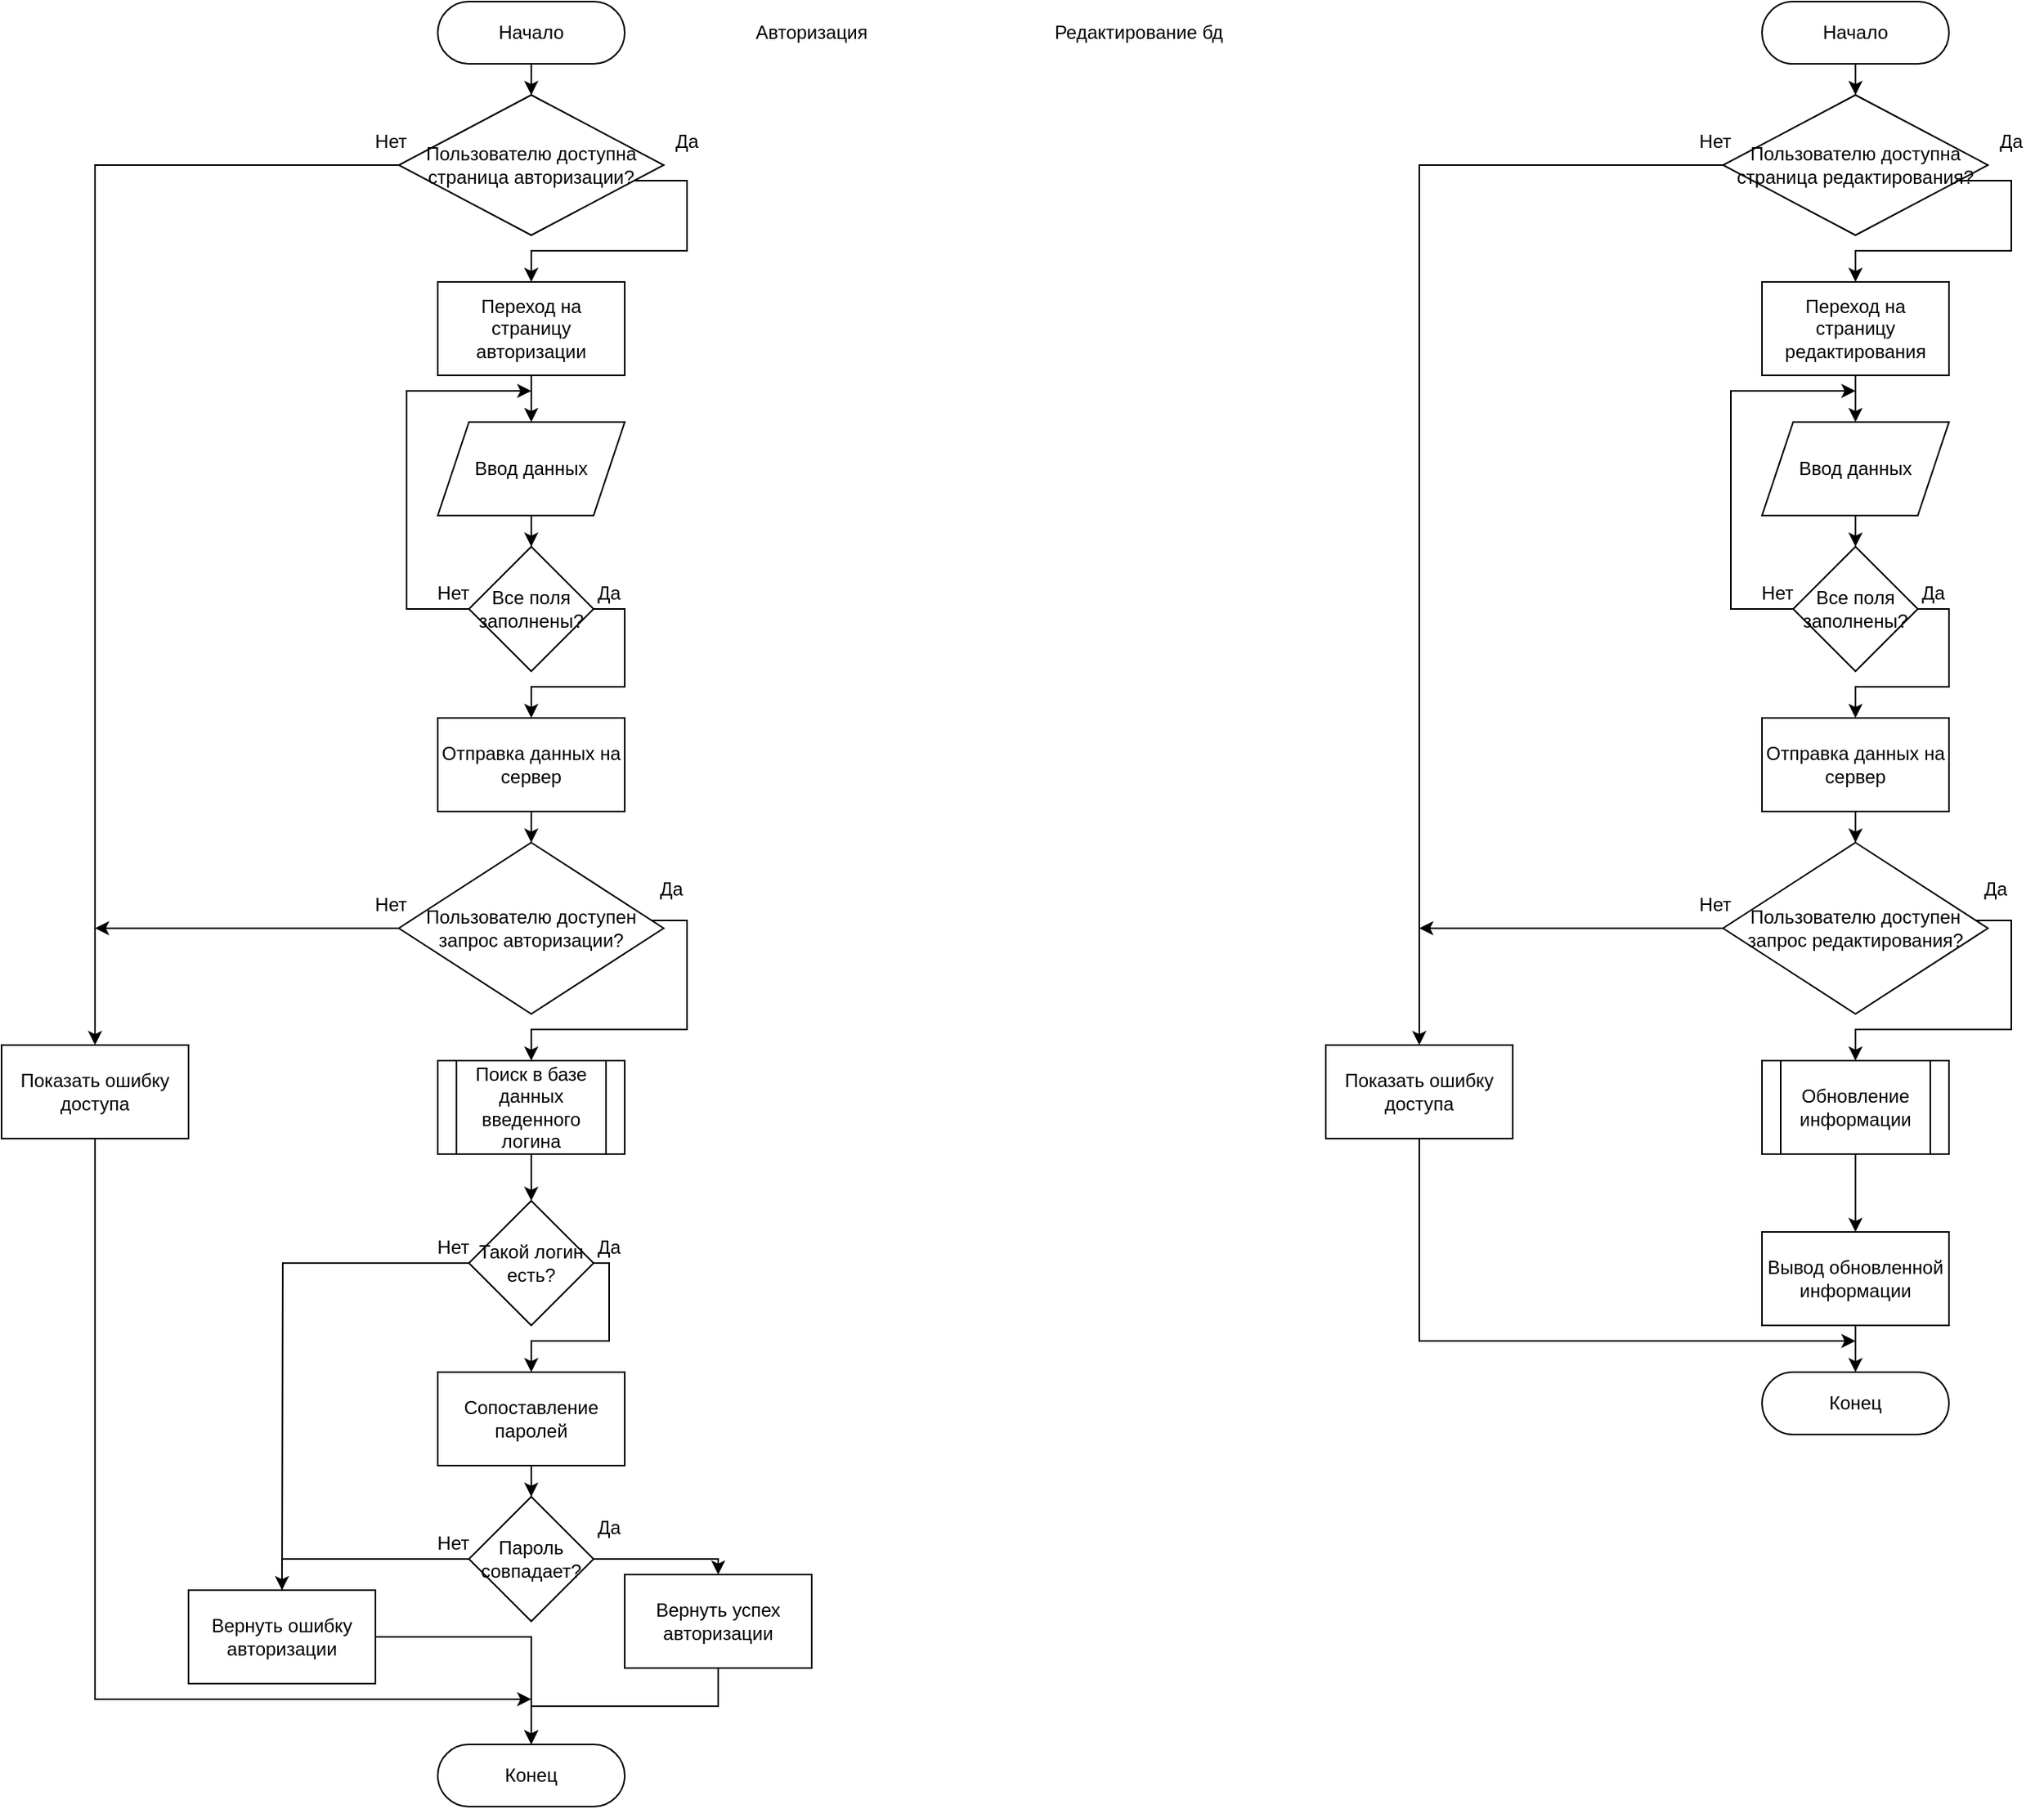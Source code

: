 <mxfile version="14.1.3" type="device"><diagram id="C5RBs43oDa-KdzZeNtuy" name="Page-1"><mxGraphModel dx="1422" dy="764" grid="1" gridSize="10" guides="1" tooltips="1" connect="1" arrows="1" fold="1" page="1" pageScale="1" pageWidth="827" pageHeight="1169" math="0" shadow="0"><root><mxCell id="WIyWlLk6GJQsqaUBKTNV-0"/><mxCell id="WIyWlLk6GJQsqaUBKTNV-1" parent="WIyWlLk6GJQsqaUBKTNV-0"/><mxCell id="ZgQpe7ixYYPCC88FEUPZ-53" style="edgeStyle=orthogonalEdgeStyle;rounded=0;orthogonalLoop=1;jettySize=auto;html=1;entryX=0.5;entryY=0;entryDx=0;entryDy=0;" edge="1" parent="WIyWlLk6GJQsqaUBKTNV-1" source="ZgQpe7ixYYPCC88FEUPZ-0" target="ZgQpe7ixYYPCC88FEUPZ-12"><mxGeometry relative="1" as="geometry"/></mxCell><mxCell id="ZgQpe7ixYYPCC88FEUPZ-0" value="Начало" style="rounded=1;whiteSpace=wrap;html=1;arcSize=50;" vertex="1" parent="WIyWlLk6GJQsqaUBKTNV-1"><mxGeometry x="400" width="120" height="40" as="geometry"/></mxCell><mxCell id="ZgQpe7ixYYPCC88FEUPZ-1" value="Конец" style="rounded=1;whiteSpace=wrap;html=1;arcSize=50;" vertex="1" parent="WIyWlLk6GJQsqaUBKTNV-1"><mxGeometry x="400" y="1119" width="120" height="40" as="geometry"/></mxCell><mxCell id="ZgQpe7ixYYPCC88FEUPZ-17" style="edgeStyle=orthogonalEdgeStyle;rounded=0;orthogonalLoop=1;jettySize=auto;html=1;" edge="1" parent="WIyWlLk6GJQsqaUBKTNV-1" source="ZgQpe7ixYYPCC88FEUPZ-3" target="ZgQpe7ixYYPCC88FEUPZ-4"><mxGeometry relative="1" as="geometry"/></mxCell><mxCell id="ZgQpe7ixYYPCC88FEUPZ-3" value="Переход на страницу авторизации" style="rounded=0;whiteSpace=wrap;html=1;" vertex="1" parent="WIyWlLk6GJQsqaUBKTNV-1"><mxGeometry x="400" y="180" width="120" height="60" as="geometry"/></mxCell><mxCell id="ZgQpe7ixYYPCC88FEUPZ-18" style="edgeStyle=orthogonalEdgeStyle;rounded=0;orthogonalLoop=1;jettySize=auto;html=1;entryX=0.5;entryY=0;entryDx=0;entryDy=0;" edge="1" parent="WIyWlLk6GJQsqaUBKTNV-1" source="ZgQpe7ixYYPCC88FEUPZ-4" target="ZgQpe7ixYYPCC88FEUPZ-5"><mxGeometry relative="1" as="geometry"/></mxCell><mxCell id="ZgQpe7ixYYPCC88FEUPZ-4" value="Ввод данных" style="shape=parallelogram;perimeter=parallelogramPerimeter;whiteSpace=wrap;html=1;fixedSize=1;" vertex="1" parent="WIyWlLk6GJQsqaUBKTNV-1"><mxGeometry x="400" y="270" width="120" height="60" as="geometry"/></mxCell><mxCell id="ZgQpe7ixYYPCC88FEUPZ-21" style="edgeStyle=orthogonalEdgeStyle;rounded=0;orthogonalLoop=1;jettySize=auto;html=1;" edge="1" parent="WIyWlLk6GJQsqaUBKTNV-1" source="ZgQpe7ixYYPCC88FEUPZ-5"><mxGeometry relative="1" as="geometry"><mxPoint x="460" y="250" as="targetPoint"/><Array as="points"><mxPoint x="380" y="390"/><mxPoint x="380" y="250"/></Array></mxGeometry></mxCell><mxCell id="ZgQpe7ixYYPCC88FEUPZ-22" style="edgeStyle=orthogonalEdgeStyle;rounded=0;orthogonalLoop=1;jettySize=auto;html=1;entryX=0.5;entryY=0;entryDx=0;entryDy=0;" edge="1" parent="WIyWlLk6GJQsqaUBKTNV-1" source="ZgQpe7ixYYPCC88FEUPZ-5" target="ZgQpe7ixYYPCC88FEUPZ-6"><mxGeometry relative="1" as="geometry"><Array as="points"><mxPoint x="520" y="390"/><mxPoint x="520" y="440"/><mxPoint x="460" y="440"/></Array></mxGeometry></mxCell><mxCell id="ZgQpe7ixYYPCC88FEUPZ-5" value="Все поля заполнены?" style="rhombus;whiteSpace=wrap;html=1;" vertex="1" parent="WIyWlLk6GJQsqaUBKTNV-1"><mxGeometry x="420" y="350" width="80" height="80" as="geometry"/></mxCell><mxCell id="ZgQpe7ixYYPCC88FEUPZ-29" style="edgeStyle=orthogonalEdgeStyle;rounded=0;orthogonalLoop=1;jettySize=auto;html=1;entryX=0.5;entryY=0;entryDx=0;entryDy=0;" edge="1" parent="WIyWlLk6GJQsqaUBKTNV-1" source="ZgQpe7ixYYPCC88FEUPZ-6" target="ZgQpe7ixYYPCC88FEUPZ-28"><mxGeometry relative="1" as="geometry"/></mxCell><mxCell id="ZgQpe7ixYYPCC88FEUPZ-6" value="Отправка данных на сервер" style="rounded=0;whiteSpace=wrap;html=1;" vertex="1" parent="WIyWlLk6GJQsqaUBKTNV-1"><mxGeometry x="400" y="460" width="120" height="60" as="geometry"/></mxCell><mxCell id="ZgQpe7ixYYPCC88FEUPZ-35" style="edgeStyle=orthogonalEdgeStyle;rounded=0;orthogonalLoop=1;jettySize=auto;html=1;" edge="1" parent="WIyWlLk6GJQsqaUBKTNV-1" source="ZgQpe7ixYYPCC88FEUPZ-8" target="ZgQpe7ixYYPCC88FEUPZ-34"><mxGeometry relative="1" as="geometry"/></mxCell><mxCell id="ZgQpe7ixYYPCC88FEUPZ-8" value="Поиск в базе данных введенного логина" style="shape=process;whiteSpace=wrap;html=1;backgroundOutline=1;" vertex="1" parent="WIyWlLk6GJQsqaUBKTNV-1"><mxGeometry x="400" y="680" width="120" height="60" as="geometry"/></mxCell><mxCell id="ZgQpe7ixYYPCC88FEUPZ-46" style="edgeStyle=orthogonalEdgeStyle;rounded=0;orthogonalLoop=1;jettySize=auto;html=1;entryX=0.5;entryY=0;entryDx=0;entryDy=0;" edge="1" parent="WIyWlLk6GJQsqaUBKTNV-1" source="ZgQpe7ixYYPCC88FEUPZ-9" target="ZgQpe7ixYYPCC88FEUPZ-40"><mxGeometry relative="1" as="geometry"/></mxCell><mxCell id="ZgQpe7ixYYPCC88FEUPZ-9" value="Сопоставление паролей" style="rounded=0;whiteSpace=wrap;html=1;" vertex="1" parent="WIyWlLk6GJQsqaUBKTNV-1"><mxGeometry x="400" y="880" width="120" height="60" as="geometry"/></mxCell><mxCell id="ZgQpe7ixYYPCC88FEUPZ-50" style="edgeStyle=orthogonalEdgeStyle;rounded=0;orthogonalLoop=1;jettySize=auto;html=1;entryX=0.5;entryY=0;entryDx=0;entryDy=0;" edge="1" parent="WIyWlLk6GJQsqaUBKTNV-1" source="ZgQpe7ixYYPCC88FEUPZ-10" target="ZgQpe7ixYYPCC88FEUPZ-1"><mxGeometry relative="1" as="geometry"><mxPoint x="460" y="1110" as="targetPoint"/></mxGeometry></mxCell><mxCell id="ZgQpe7ixYYPCC88FEUPZ-10" value="Вернуть успех авторизации" style="rounded=0;whiteSpace=wrap;html=1;" vertex="1" parent="WIyWlLk6GJQsqaUBKTNV-1"><mxGeometry x="520" y="1010" width="120" height="60" as="geometry"/></mxCell><mxCell id="ZgQpe7ixYYPCC88FEUPZ-16" style="edgeStyle=orthogonalEdgeStyle;rounded=0;orthogonalLoop=1;jettySize=auto;html=1;entryX=0.5;entryY=0;entryDx=0;entryDy=0;" edge="1" parent="WIyWlLk6GJQsqaUBKTNV-1" source="ZgQpe7ixYYPCC88FEUPZ-12" target="ZgQpe7ixYYPCC88FEUPZ-3"><mxGeometry relative="1" as="geometry"><Array as="points"><mxPoint x="560" y="115"/><mxPoint x="560" y="160"/><mxPoint x="460" y="160"/></Array></mxGeometry></mxCell><mxCell id="ZgQpe7ixYYPCC88FEUPZ-23" style="edgeStyle=orthogonalEdgeStyle;rounded=0;orthogonalLoop=1;jettySize=auto;html=1;entryX=0.5;entryY=0;entryDx=0;entryDy=0;" edge="1" parent="WIyWlLk6GJQsqaUBKTNV-1" source="ZgQpe7ixYYPCC88FEUPZ-12" target="ZgQpe7ixYYPCC88FEUPZ-15"><mxGeometry relative="1" as="geometry"/></mxCell><mxCell id="ZgQpe7ixYYPCC88FEUPZ-12" value="Пользователю доступна страница авторизации?" style="rhombus;whiteSpace=wrap;html=1;" vertex="1" parent="WIyWlLk6GJQsqaUBKTNV-1"><mxGeometry x="375" y="60" width="170" height="90" as="geometry"/></mxCell><mxCell id="ZgQpe7ixYYPCC88FEUPZ-13" value="Да" style="text;html=1;strokeColor=none;fillColor=none;align=center;verticalAlign=middle;whiteSpace=wrap;rounded=0;" vertex="1" parent="WIyWlLk6GJQsqaUBKTNV-1"><mxGeometry x="540" y="80" width="40" height="20" as="geometry"/></mxCell><mxCell id="ZgQpe7ixYYPCC88FEUPZ-14" value="Нет" style="text;html=1;strokeColor=none;fillColor=none;align=center;verticalAlign=middle;whiteSpace=wrap;rounded=0;" vertex="1" parent="WIyWlLk6GJQsqaUBKTNV-1"><mxGeometry x="350" y="80" width="40" height="20" as="geometry"/></mxCell><mxCell id="ZgQpe7ixYYPCC88FEUPZ-52" style="edgeStyle=orthogonalEdgeStyle;rounded=0;orthogonalLoop=1;jettySize=auto;html=1;" edge="1" parent="WIyWlLk6GJQsqaUBKTNV-1" source="ZgQpe7ixYYPCC88FEUPZ-15"><mxGeometry relative="1" as="geometry"><mxPoint x="460" y="1090" as="targetPoint"/><Array as="points"><mxPoint x="180" y="1090"/></Array></mxGeometry></mxCell><mxCell id="ZgQpe7ixYYPCC88FEUPZ-15" value="Показать ошибку доступа" style="rounded=0;whiteSpace=wrap;html=1;" vertex="1" parent="WIyWlLk6GJQsqaUBKTNV-1"><mxGeometry x="120" y="670" width="120" height="60" as="geometry"/></mxCell><mxCell id="ZgQpe7ixYYPCC88FEUPZ-19" value="Да" style="text;html=1;strokeColor=none;fillColor=none;align=center;verticalAlign=middle;whiteSpace=wrap;rounded=0;" vertex="1" parent="WIyWlLk6GJQsqaUBKTNV-1"><mxGeometry x="490" y="370" width="40" height="20" as="geometry"/></mxCell><mxCell id="ZgQpe7ixYYPCC88FEUPZ-20" value="Нет" style="text;html=1;strokeColor=none;fillColor=none;align=center;verticalAlign=middle;whiteSpace=wrap;rounded=0;" vertex="1" parent="WIyWlLk6GJQsqaUBKTNV-1"><mxGeometry x="390" y="370" width="40" height="20" as="geometry"/></mxCell><mxCell id="ZgQpe7ixYYPCC88FEUPZ-30" style="edgeStyle=orthogonalEdgeStyle;rounded=0;orthogonalLoop=1;jettySize=auto;html=1;" edge="1" parent="WIyWlLk6GJQsqaUBKTNV-1" source="ZgQpe7ixYYPCC88FEUPZ-28"><mxGeometry relative="1" as="geometry"><mxPoint x="180" y="595" as="targetPoint"/><Array as="points"><mxPoint x="180" y="595"/></Array></mxGeometry></mxCell><mxCell id="ZgQpe7ixYYPCC88FEUPZ-33" style="edgeStyle=orthogonalEdgeStyle;rounded=0;orthogonalLoop=1;jettySize=auto;html=1;" edge="1" parent="WIyWlLk6GJQsqaUBKTNV-1" source="ZgQpe7ixYYPCC88FEUPZ-28" target="ZgQpe7ixYYPCC88FEUPZ-8"><mxGeometry relative="1" as="geometry"><Array as="points"><mxPoint x="560" y="590"/><mxPoint x="560" y="660"/><mxPoint x="460" y="660"/></Array></mxGeometry></mxCell><mxCell id="ZgQpe7ixYYPCC88FEUPZ-28" value="Пользователю доступен запрос авторизации?" style="rhombus;whiteSpace=wrap;html=1;" vertex="1" parent="WIyWlLk6GJQsqaUBKTNV-1"><mxGeometry x="375" y="540" width="170" height="110" as="geometry"/></mxCell><mxCell id="ZgQpe7ixYYPCC88FEUPZ-31" value="Нет" style="text;html=1;strokeColor=none;fillColor=none;align=center;verticalAlign=middle;whiteSpace=wrap;rounded=0;" vertex="1" parent="WIyWlLk6GJQsqaUBKTNV-1"><mxGeometry x="350" y="570" width="40" height="20" as="geometry"/></mxCell><mxCell id="ZgQpe7ixYYPCC88FEUPZ-32" value="Да" style="text;html=1;strokeColor=none;fillColor=none;align=center;verticalAlign=middle;whiteSpace=wrap;rounded=0;" vertex="1" parent="WIyWlLk6GJQsqaUBKTNV-1"><mxGeometry x="530" y="560" width="40" height="20" as="geometry"/></mxCell><mxCell id="ZgQpe7ixYYPCC88FEUPZ-39" style="edgeStyle=orthogonalEdgeStyle;rounded=0;orthogonalLoop=1;jettySize=auto;html=1;entryX=0.5;entryY=0;entryDx=0;entryDy=0;" edge="1" parent="WIyWlLk6GJQsqaUBKTNV-1" source="ZgQpe7ixYYPCC88FEUPZ-34" target="ZgQpe7ixYYPCC88FEUPZ-9"><mxGeometry relative="1" as="geometry"><Array as="points"><mxPoint x="510" y="810"/><mxPoint x="510" y="860"/><mxPoint x="460" y="860"/></Array></mxGeometry></mxCell><mxCell id="ZgQpe7ixYYPCC88FEUPZ-44" style="edgeStyle=orthogonalEdgeStyle;rounded=0;orthogonalLoop=1;jettySize=auto;html=1;" edge="1" parent="WIyWlLk6GJQsqaUBKTNV-1" source="ZgQpe7ixYYPCC88FEUPZ-34"><mxGeometry relative="1" as="geometry"><mxPoint x="300" y="1030" as="targetPoint"/></mxGeometry></mxCell><mxCell id="ZgQpe7ixYYPCC88FEUPZ-34" value="Такой логин есть?" style="rhombus;whiteSpace=wrap;html=1;" vertex="1" parent="WIyWlLk6GJQsqaUBKTNV-1"><mxGeometry x="420" y="770" width="80" height="80" as="geometry"/></mxCell><mxCell id="ZgQpe7ixYYPCC88FEUPZ-36" value="Да" style="text;html=1;strokeColor=none;fillColor=none;align=center;verticalAlign=middle;whiteSpace=wrap;rounded=0;" vertex="1" parent="WIyWlLk6GJQsqaUBKTNV-1"><mxGeometry x="490" y="790" width="40" height="20" as="geometry"/></mxCell><mxCell id="ZgQpe7ixYYPCC88FEUPZ-37" value="Нет" style="text;html=1;strokeColor=none;fillColor=none;align=center;verticalAlign=middle;whiteSpace=wrap;rounded=0;" vertex="1" parent="WIyWlLk6GJQsqaUBKTNV-1"><mxGeometry x="390" y="790" width="40" height="20" as="geometry"/></mxCell><mxCell id="ZgQpe7ixYYPCC88FEUPZ-51" style="edgeStyle=orthogonalEdgeStyle;rounded=0;orthogonalLoop=1;jettySize=auto;html=1;entryX=0.5;entryY=0;entryDx=0;entryDy=0;" edge="1" parent="WIyWlLk6GJQsqaUBKTNV-1" source="ZgQpe7ixYYPCC88FEUPZ-38" target="ZgQpe7ixYYPCC88FEUPZ-1"><mxGeometry relative="1" as="geometry"><Array as="points"><mxPoint x="460" y="1050"/></Array></mxGeometry></mxCell><mxCell id="ZgQpe7ixYYPCC88FEUPZ-38" value="Вернуть ошибку авторизации" style="rounded=0;whiteSpace=wrap;html=1;" vertex="1" parent="WIyWlLk6GJQsqaUBKTNV-1"><mxGeometry x="240" y="1020" width="120" height="60" as="geometry"/></mxCell><mxCell id="ZgQpe7ixYYPCC88FEUPZ-43" style="edgeStyle=orthogonalEdgeStyle;rounded=0;orthogonalLoop=1;jettySize=auto;html=1;entryX=0.5;entryY=0;entryDx=0;entryDy=0;" edge="1" parent="WIyWlLk6GJQsqaUBKTNV-1" source="ZgQpe7ixYYPCC88FEUPZ-40" target="ZgQpe7ixYYPCC88FEUPZ-38"><mxGeometry relative="1" as="geometry"/></mxCell><mxCell id="ZgQpe7ixYYPCC88FEUPZ-49" style="edgeStyle=orthogonalEdgeStyle;rounded=0;orthogonalLoop=1;jettySize=auto;html=1;" edge="1" parent="WIyWlLk6GJQsqaUBKTNV-1" source="ZgQpe7ixYYPCC88FEUPZ-40" target="ZgQpe7ixYYPCC88FEUPZ-10"><mxGeometry relative="1" as="geometry"><Array as="points"><mxPoint x="580" y="1000"/></Array></mxGeometry></mxCell><mxCell id="ZgQpe7ixYYPCC88FEUPZ-40" value="Пароль совпадает?" style="rhombus;whiteSpace=wrap;html=1;" vertex="1" parent="WIyWlLk6GJQsqaUBKTNV-1"><mxGeometry x="420" y="960" width="80" height="80" as="geometry"/></mxCell><mxCell id="ZgQpe7ixYYPCC88FEUPZ-41" value="Да" style="text;html=1;strokeColor=none;fillColor=none;align=center;verticalAlign=middle;whiteSpace=wrap;rounded=0;" vertex="1" parent="WIyWlLk6GJQsqaUBKTNV-1"><mxGeometry x="490" y="970" width="40" height="20" as="geometry"/></mxCell><mxCell id="ZgQpe7ixYYPCC88FEUPZ-42" value="Нет" style="text;html=1;strokeColor=none;fillColor=none;align=center;verticalAlign=middle;whiteSpace=wrap;rounded=0;" vertex="1" parent="WIyWlLk6GJQsqaUBKTNV-1"><mxGeometry x="390" y="980" width="40" height="20" as="geometry"/></mxCell><mxCell id="ZgQpe7ixYYPCC88FEUPZ-54" style="edgeStyle=orthogonalEdgeStyle;rounded=0;orthogonalLoop=1;jettySize=auto;html=1;entryX=0.5;entryY=0;entryDx=0;entryDy=0;" edge="1" parent="WIyWlLk6GJQsqaUBKTNV-1" source="ZgQpe7ixYYPCC88FEUPZ-55" target="ZgQpe7ixYYPCC88FEUPZ-74"><mxGeometry relative="1" as="geometry"/></mxCell><mxCell id="ZgQpe7ixYYPCC88FEUPZ-55" value="Начало" style="rounded=1;whiteSpace=wrap;html=1;arcSize=50;" vertex="1" parent="WIyWlLk6GJQsqaUBKTNV-1"><mxGeometry x="1250" width="120" height="40" as="geometry"/></mxCell><mxCell id="ZgQpe7ixYYPCC88FEUPZ-56" value="Конец" style="rounded=1;whiteSpace=wrap;html=1;arcSize=50;" vertex="1" parent="WIyWlLk6GJQsqaUBKTNV-1"><mxGeometry x="1250" y="880" width="120" height="40" as="geometry"/></mxCell><mxCell id="ZgQpe7ixYYPCC88FEUPZ-57" style="edgeStyle=orthogonalEdgeStyle;rounded=0;orthogonalLoop=1;jettySize=auto;html=1;" edge="1" parent="WIyWlLk6GJQsqaUBKTNV-1" source="ZgQpe7ixYYPCC88FEUPZ-58" target="ZgQpe7ixYYPCC88FEUPZ-60"><mxGeometry relative="1" as="geometry"/></mxCell><mxCell id="ZgQpe7ixYYPCC88FEUPZ-58" value="Переход на страницу редактирования" style="rounded=0;whiteSpace=wrap;html=1;" vertex="1" parent="WIyWlLk6GJQsqaUBKTNV-1"><mxGeometry x="1250" y="180" width="120" height="60" as="geometry"/></mxCell><mxCell id="ZgQpe7ixYYPCC88FEUPZ-59" style="edgeStyle=orthogonalEdgeStyle;rounded=0;orthogonalLoop=1;jettySize=auto;html=1;entryX=0.5;entryY=0;entryDx=0;entryDy=0;" edge="1" parent="WIyWlLk6GJQsqaUBKTNV-1" source="ZgQpe7ixYYPCC88FEUPZ-60" target="ZgQpe7ixYYPCC88FEUPZ-63"><mxGeometry relative="1" as="geometry"/></mxCell><mxCell id="ZgQpe7ixYYPCC88FEUPZ-60" value="Ввод данных" style="shape=parallelogram;perimeter=parallelogramPerimeter;whiteSpace=wrap;html=1;fixedSize=1;" vertex="1" parent="WIyWlLk6GJQsqaUBKTNV-1"><mxGeometry x="1250" y="270" width="120" height="60" as="geometry"/></mxCell><mxCell id="ZgQpe7ixYYPCC88FEUPZ-61" style="edgeStyle=orthogonalEdgeStyle;rounded=0;orthogonalLoop=1;jettySize=auto;html=1;" edge="1" parent="WIyWlLk6GJQsqaUBKTNV-1" source="ZgQpe7ixYYPCC88FEUPZ-63"><mxGeometry relative="1" as="geometry"><mxPoint x="1310" y="250" as="targetPoint"/><Array as="points"><mxPoint x="1230" y="390"/><mxPoint x="1230" y="250"/></Array></mxGeometry></mxCell><mxCell id="ZgQpe7ixYYPCC88FEUPZ-62" style="edgeStyle=orthogonalEdgeStyle;rounded=0;orthogonalLoop=1;jettySize=auto;html=1;entryX=0.5;entryY=0;entryDx=0;entryDy=0;" edge="1" parent="WIyWlLk6GJQsqaUBKTNV-1" source="ZgQpe7ixYYPCC88FEUPZ-63" target="ZgQpe7ixYYPCC88FEUPZ-65"><mxGeometry relative="1" as="geometry"><Array as="points"><mxPoint x="1370" y="390"/><mxPoint x="1370" y="440"/><mxPoint x="1310" y="440"/></Array></mxGeometry></mxCell><mxCell id="ZgQpe7ixYYPCC88FEUPZ-63" value="Все поля заполнены?" style="rhombus;whiteSpace=wrap;html=1;" vertex="1" parent="WIyWlLk6GJQsqaUBKTNV-1"><mxGeometry x="1270" y="350" width="80" height="80" as="geometry"/></mxCell><mxCell id="ZgQpe7ixYYPCC88FEUPZ-64" style="edgeStyle=orthogonalEdgeStyle;rounded=0;orthogonalLoop=1;jettySize=auto;html=1;entryX=0.5;entryY=0;entryDx=0;entryDy=0;" edge="1" parent="WIyWlLk6GJQsqaUBKTNV-1" source="ZgQpe7ixYYPCC88FEUPZ-65" target="ZgQpe7ixYYPCC88FEUPZ-83"><mxGeometry relative="1" as="geometry"/></mxCell><mxCell id="ZgQpe7ixYYPCC88FEUPZ-65" value="Отправка данных на сервер" style="rounded=0;whiteSpace=wrap;html=1;" vertex="1" parent="WIyWlLk6GJQsqaUBKTNV-1"><mxGeometry x="1250" y="460" width="120" height="60" as="geometry"/></mxCell><mxCell id="ZgQpe7ixYYPCC88FEUPZ-100" style="edgeStyle=orthogonalEdgeStyle;rounded=0;orthogonalLoop=1;jettySize=auto;html=1;" edge="1" parent="WIyWlLk6GJQsqaUBKTNV-1" source="ZgQpe7ixYYPCC88FEUPZ-67" target="ZgQpe7ixYYPCC88FEUPZ-71"><mxGeometry relative="1" as="geometry"/></mxCell><mxCell id="ZgQpe7ixYYPCC88FEUPZ-67" value="Обновление информации" style="shape=process;whiteSpace=wrap;html=1;backgroundOutline=1;" vertex="1" parent="WIyWlLk6GJQsqaUBKTNV-1"><mxGeometry x="1250" y="680" width="120" height="60" as="geometry"/></mxCell><mxCell id="ZgQpe7ixYYPCC88FEUPZ-70" style="edgeStyle=orthogonalEdgeStyle;rounded=0;orthogonalLoop=1;jettySize=auto;html=1;entryX=0.5;entryY=0;entryDx=0;entryDy=0;" edge="1" parent="WIyWlLk6GJQsqaUBKTNV-1" source="ZgQpe7ixYYPCC88FEUPZ-71" target="ZgQpe7ixYYPCC88FEUPZ-56"><mxGeometry relative="1" as="geometry"><mxPoint x="1310" y="1110" as="targetPoint"/></mxGeometry></mxCell><mxCell id="ZgQpe7ixYYPCC88FEUPZ-71" value="Вывод обновленной информации" style="rounded=0;whiteSpace=wrap;html=1;" vertex="1" parent="WIyWlLk6GJQsqaUBKTNV-1"><mxGeometry x="1250" y="790" width="120" height="60" as="geometry"/></mxCell><mxCell id="ZgQpe7ixYYPCC88FEUPZ-72" style="edgeStyle=orthogonalEdgeStyle;rounded=0;orthogonalLoop=1;jettySize=auto;html=1;entryX=0.5;entryY=0;entryDx=0;entryDy=0;" edge="1" parent="WIyWlLk6GJQsqaUBKTNV-1" source="ZgQpe7ixYYPCC88FEUPZ-74" target="ZgQpe7ixYYPCC88FEUPZ-58"><mxGeometry relative="1" as="geometry"><Array as="points"><mxPoint x="1410" y="115"/><mxPoint x="1410" y="160"/><mxPoint x="1310" y="160"/></Array></mxGeometry></mxCell><mxCell id="ZgQpe7ixYYPCC88FEUPZ-73" style="edgeStyle=orthogonalEdgeStyle;rounded=0;orthogonalLoop=1;jettySize=auto;html=1;entryX=0.5;entryY=0;entryDx=0;entryDy=0;" edge="1" parent="WIyWlLk6GJQsqaUBKTNV-1" source="ZgQpe7ixYYPCC88FEUPZ-74" target="ZgQpe7ixYYPCC88FEUPZ-78"><mxGeometry relative="1" as="geometry"/></mxCell><mxCell id="ZgQpe7ixYYPCC88FEUPZ-74" value="Пользователю доступна страница редактирования?" style="rhombus;whiteSpace=wrap;html=1;" vertex="1" parent="WIyWlLk6GJQsqaUBKTNV-1"><mxGeometry x="1225" y="60" width="170" height="90" as="geometry"/></mxCell><mxCell id="ZgQpe7ixYYPCC88FEUPZ-75" value="Да" style="text;html=1;strokeColor=none;fillColor=none;align=center;verticalAlign=middle;whiteSpace=wrap;rounded=0;" vertex="1" parent="WIyWlLk6GJQsqaUBKTNV-1"><mxGeometry x="1390" y="80" width="40" height="20" as="geometry"/></mxCell><mxCell id="ZgQpe7ixYYPCC88FEUPZ-76" value="Нет" style="text;html=1;strokeColor=none;fillColor=none;align=center;verticalAlign=middle;whiteSpace=wrap;rounded=0;" vertex="1" parent="WIyWlLk6GJQsqaUBKTNV-1"><mxGeometry x="1200" y="80" width="40" height="20" as="geometry"/></mxCell><mxCell id="ZgQpe7ixYYPCC88FEUPZ-77" style="edgeStyle=orthogonalEdgeStyle;rounded=0;orthogonalLoop=1;jettySize=auto;html=1;" edge="1" parent="WIyWlLk6GJQsqaUBKTNV-1" source="ZgQpe7ixYYPCC88FEUPZ-78"><mxGeometry relative="1" as="geometry"><mxPoint x="1310" y="860" as="targetPoint"/><Array as="points"><mxPoint x="1030" y="860"/><mxPoint x="1310" y="860"/></Array></mxGeometry></mxCell><mxCell id="ZgQpe7ixYYPCC88FEUPZ-78" value="Показать ошибку доступа" style="rounded=0;whiteSpace=wrap;html=1;" vertex="1" parent="WIyWlLk6GJQsqaUBKTNV-1"><mxGeometry x="970" y="670" width="120" height="60" as="geometry"/></mxCell><mxCell id="ZgQpe7ixYYPCC88FEUPZ-79" value="Да" style="text;html=1;strokeColor=none;fillColor=none;align=center;verticalAlign=middle;whiteSpace=wrap;rounded=0;" vertex="1" parent="WIyWlLk6GJQsqaUBKTNV-1"><mxGeometry x="1340" y="370" width="40" height="20" as="geometry"/></mxCell><mxCell id="ZgQpe7ixYYPCC88FEUPZ-80" value="Нет" style="text;html=1;strokeColor=none;fillColor=none;align=center;verticalAlign=middle;whiteSpace=wrap;rounded=0;" vertex="1" parent="WIyWlLk6GJQsqaUBKTNV-1"><mxGeometry x="1240" y="370" width="40" height="20" as="geometry"/></mxCell><mxCell id="ZgQpe7ixYYPCC88FEUPZ-81" style="edgeStyle=orthogonalEdgeStyle;rounded=0;orthogonalLoop=1;jettySize=auto;html=1;" edge="1" parent="WIyWlLk6GJQsqaUBKTNV-1" source="ZgQpe7ixYYPCC88FEUPZ-83"><mxGeometry relative="1" as="geometry"><mxPoint x="1030" y="595" as="targetPoint"/><Array as="points"><mxPoint x="1030" y="595"/></Array></mxGeometry></mxCell><mxCell id="ZgQpe7ixYYPCC88FEUPZ-82" style="edgeStyle=orthogonalEdgeStyle;rounded=0;orthogonalLoop=1;jettySize=auto;html=1;" edge="1" parent="WIyWlLk6GJQsqaUBKTNV-1" source="ZgQpe7ixYYPCC88FEUPZ-83" target="ZgQpe7ixYYPCC88FEUPZ-67"><mxGeometry relative="1" as="geometry"><Array as="points"><mxPoint x="1410" y="590"/><mxPoint x="1410" y="660"/><mxPoint x="1310" y="660"/></Array></mxGeometry></mxCell><mxCell id="ZgQpe7ixYYPCC88FEUPZ-83" value="Пользователю доступен запрос редактирования?" style="rhombus;whiteSpace=wrap;html=1;" vertex="1" parent="WIyWlLk6GJQsqaUBKTNV-1"><mxGeometry x="1225" y="540" width="170" height="110" as="geometry"/></mxCell><mxCell id="ZgQpe7ixYYPCC88FEUPZ-84" value="Нет" style="text;html=1;strokeColor=none;fillColor=none;align=center;verticalAlign=middle;whiteSpace=wrap;rounded=0;" vertex="1" parent="WIyWlLk6GJQsqaUBKTNV-1"><mxGeometry x="1200" y="570" width="40" height="20" as="geometry"/></mxCell><mxCell id="ZgQpe7ixYYPCC88FEUPZ-85" value="Да" style="text;html=1;strokeColor=none;fillColor=none;align=center;verticalAlign=middle;whiteSpace=wrap;rounded=0;" vertex="1" parent="WIyWlLk6GJQsqaUBKTNV-1"><mxGeometry x="1380" y="560" width="40" height="20" as="geometry"/></mxCell><mxCell id="ZgQpe7ixYYPCC88FEUPZ-98" value="Авторизация" style="text;html=1;strokeColor=none;fillColor=none;align=center;verticalAlign=middle;whiteSpace=wrap;rounded=0;" vertex="1" parent="WIyWlLk6GJQsqaUBKTNV-1"><mxGeometry x="620" y="10" width="40" height="20" as="geometry"/></mxCell><mxCell id="ZgQpe7ixYYPCC88FEUPZ-99" value="Редактирование бд" style="text;html=1;strokeColor=none;fillColor=none;align=center;verticalAlign=middle;whiteSpace=wrap;rounded=0;" vertex="1" parent="WIyWlLk6GJQsqaUBKTNV-1"><mxGeometry x="750" y="10" width="200" height="20" as="geometry"/></mxCell></root></mxGraphModel></diagram></mxfile>
